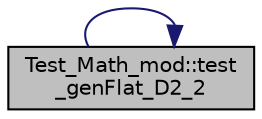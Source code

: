 digraph "Test_Math_mod::test_genFlat_D2_2"
{
 // LATEX_PDF_SIZE
  edge [fontname="Helvetica",fontsize="10",labelfontname="Helvetica",labelfontsize="10"];
  node [fontname="Helvetica",fontsize="10",shape=record];
  rankdir="LR";
  Node1 [label="Test_Math_mod::test\l_genFlat_D2_2",height=0.2,width=0.4,color="black", fillcolor="grey75", style="filled", fontcolor="black",tooltip="Test whether genFlat_D2() can successfully genFlat an input weighted 2D array."];
  Node1 -> Node1 [color="midnightblue",fontsize="10",style="solid",fontname="Helvetica"];
}
